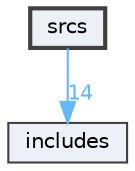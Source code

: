 digraph "srcs"
{
 // INTERACTIVE_SVG=YES
 // LATEX_PDF_SIZE
  bgcolor="transparent";
  edge [fontname=Helvetica,fontsize=10,labelfontname=Helvetica,labelfontsize=10];
  node [fontname=Helvetica,fontsize=10,shape=box,height=0.2,width=0.4];
  compound=true
  dir_b73b02d482d1c4a3db20c3d9ad52d395 [label="srcs", fillcolor="#edf0f7", color="grey25", style="filled,bold", URL="dir_b73b02d482d1c4a3db20c3d9ad52d395.html",tooltip=""];
  dir_09e761304027c904456130627fd4dcf5 [label="includes", fillcolor="#edf0f7", color="grey25", style="filled", URL="dir_09e761304027c904456130627fd4dcf5.html",tooltip=""];
  dir_b73b02d482d1c4a3db20c3d9ad52d395->dir_09e761304027c904456130627fd4dcf5 [headlabel="14", labeldistance=1.5 headhref="dir_000001_000000.html" href="dir_000001_000000.html" color="steelblue1" fontcolor="steelblue1"];
}
